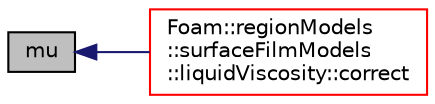 digraph "mu"
{
  bgcolor="transparent";
  edge [fontname="Helvetica",fontsize="10",labelfontname="Helvetica",labelfontsize="10"];
  node [fontname="Helvetica",fontsize="10",shape=record];
  rankdir="LR";
  Node316 [label="mu",height=0.2,width=0.4,color="black", fillcolor="grey75", style="filled", fontcolor="black"];
  Node316 -> Node317 [dir="back",color="midnightblue",fontsize="10",style="solid",fontname="Helvetica"];
  Node317 [label="Foam::regionModels\l::surfaceFilmModels\l::liquidViscosity::correct",height=0.2,width=0.4,color="red",URL="$a30225.html#a2e639533765b4cde1bd3d0f0c528aa6c",tooltip="Correct. "];
}
